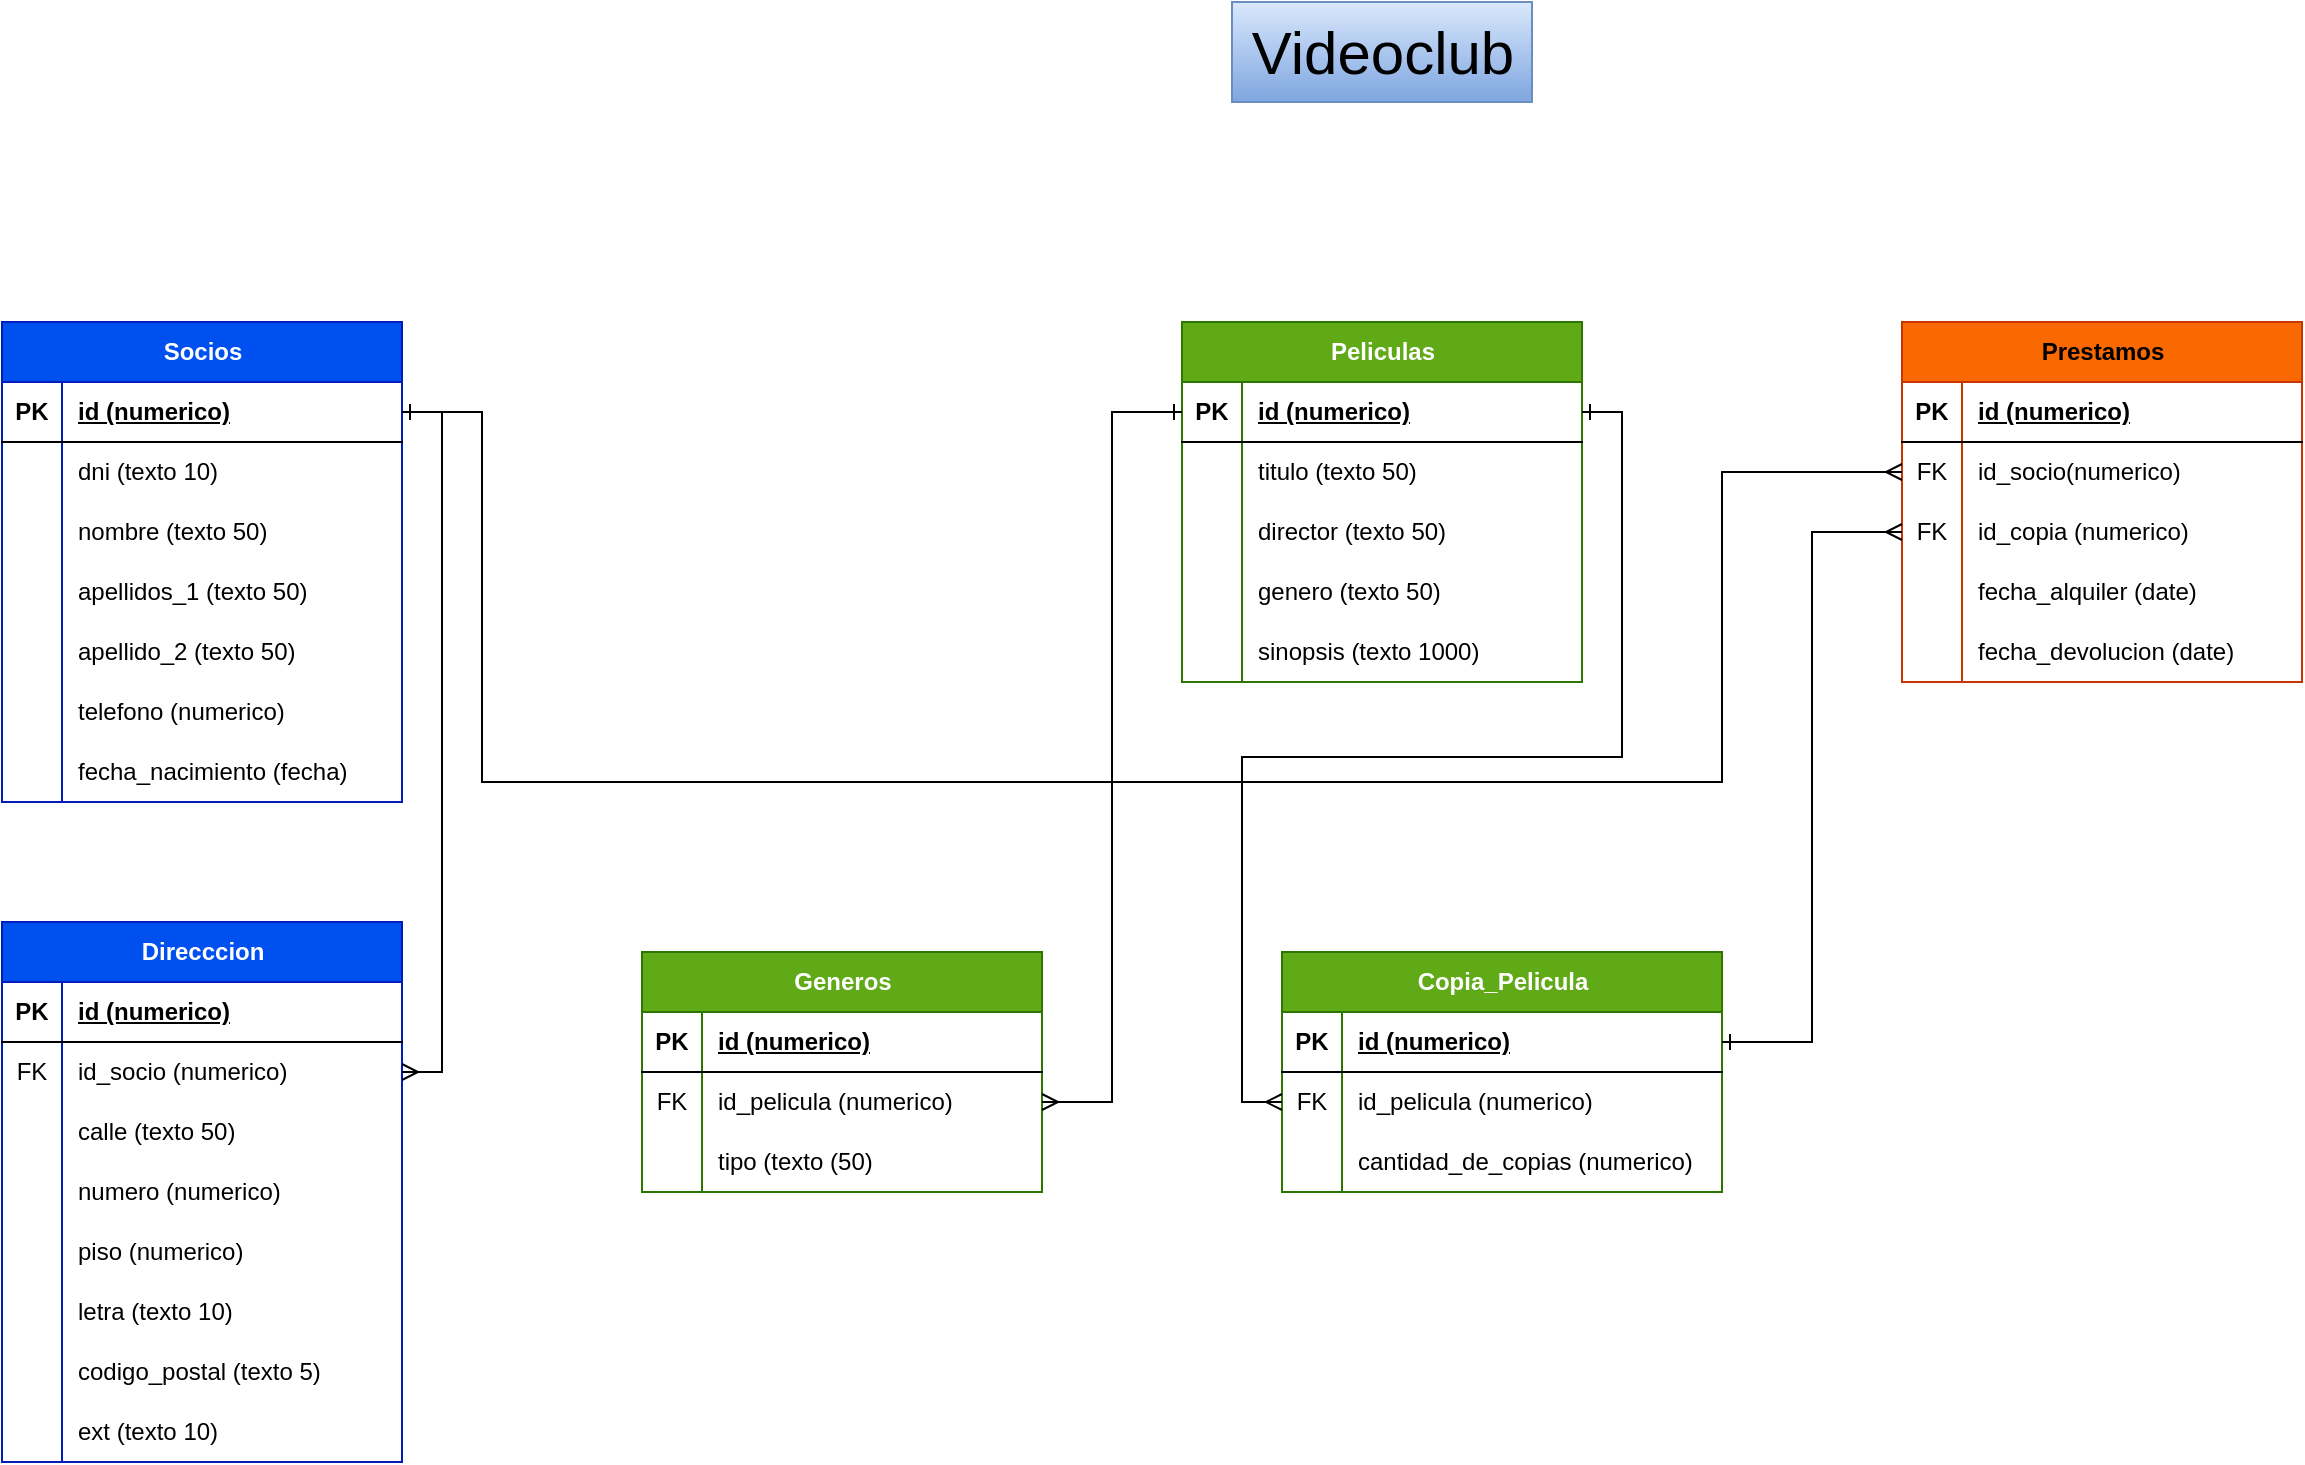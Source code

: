 <mxfile version="26.1.0">
  <diagram name="Página-1" id="KGXgBvn4rDJouVf98JMs">
    <mxGraphModel dx="2518" dy="1026" grid="1" gridSize="10" guides="1" tooltips="1" connect="1" arrows="1" fold="1" page="1" pageScale="1" pageWidth="827" pageHeight="1169" math="0" shadow="0">
      <root>
        <mxCell id="0" />
        <mxCell id="1" parent="0" />
        <mxCell id="zYPvkDO7XvLVKLvMutJ9-1" value="Socios" style="shape=table;startSize=30;container=1;collapsible=1;childLayout=tableLayout;fixedRows=1;rowLines=0;fontStyle=1;align=center;resizeLast=1;html=1;fillColor=#0050ef;fontColor=#ffffff;strokeColor=#001DBC;rounded=0;" parent="1" vertex="1">
          <mxGeometry x="-800" y="180" width="200" height="240" as="geometry" />
        </mxCell>
        <mxCell id="zYPvkDO7XvLVKLvMutJ9-2" value="" style="shape=tableRow;horizontal=0;startSize=0;swimlaneHead=0;swimlaneBody=0;fillColor=none;collapsible=0;dropTarget=0;points=[[0,0.5],[1,0.5]];portConstraint=eastwest;top=0;left=0;right=0;bottom=1;" parent="zYPvkDO7XvLVKLvMutJ9-1" vertex="1">
          <mxGeometry y="30" width="200" height="30" as="geometry" />
        </mxCell>
        <mxCell id="zYPvkDO7XvLVKLvMutJ9-3" value="PK" style="shape=partialRectangle;connectable=0;fillColor=none;top=0;left=0;bottom=0;right=0;fontStyle=1;overflow=hidden;whiteSpace=wrap;html=1;" parent="zYPvkDO7XvLVKLvMutJ9-2" vertex="1">
          <mxGeometry width="30" height="30" as="geometry">
            <mxRectangle width="30" height="30" as="alternateBounds" />
          </mxGeometry>
        </mxCell>
        <mxCell id="zYPvkDO7XvLVKLvMutJ9-4" value="id (numerico)" style="shape=partialRectangle;connectable=0;fillColor=none;top=0;left=0;bottom=0;right=0;align=left;spacingLeft=6;fontStyle=5;overflow=hidden;whiteSpace=wrap;html=1;" parent="zYPvkDO7XvLVKLvMutJ9-2" vertex="1">
          <mxGeometry x="30" width="170" height="30" as="geometry">
            <mxRectangle width="170" height="30" as="alternateBounds" />
          </mxGeometry>
        </mxCell>
        <mxCell id="zYPvkDO7XvLVKLvMutJ9-5" value="" style="shape=tableRow;horizontal=0;startSize=0;swimlaneHead=0;swimlaneBody=0;fillColor=none;collapsible=0;dropTarget=0;points=[[0,0.5],[1,0.5]];portConstraint=eastwest;top=0;left=0;right=0;bottom=0;" parent="zYPvkDO7XvLVKLvMutJ9-1" vertex="1">
          <mxGeometry y="60" width="200" height="30" as="geometry" />
        </mxCell>
        <mxCell id="zYPvkDO7XvLVKLvMutJ9-6" value="" style="shape=partialRectangle;connectable=0;fillColor=none;top=0;left=0;bottom=0;right=0;editable=1;overflow=hidden;whiteSpace=wrap;html=1;" parent="zYPvkDO7XvLVKLvMutJ9-5" vertex="1">
          <mxGeometry width="30" height="30" as="geometry">
            <mxRectangle width="30" height="30" as="alternateBounds" />
          </mxGeometry>
        </mxCell>
        <mxCell id="zYPvkDO7XvLVKLvMutJ9-7" value="dni (texto 10)" style="shape=partialRectangle;connectable=0;fillColor=none;top=0;left=0;bottom=0;right=0;align=left;spacingLeft=6;overflow=hidden;whiteSpace=wrap;html=1;" parent="zYPvkDO7XvLVKLvMutJ9-5" vertex="1">
          <mxGeometry x="30" width="170" height="30" as="geometry">
            <mxRectangle width="170" height="30" as="alternateBounds" />
          </mxGeometry>
        </mxCell>
        <mxCell id="zYPvkDO7XvLVKLvMutJ9-8" value="" style="shape=tableRow;horizontal=0;startSize=0;swimlaneHead=0;swimlaneBody=0;fillColor=none;collapsible=0;dropTarget=0;points=[[0,0.5],[1,0.5]];portConstraint=eastwest;top=0;left=0;right=0;bottom=0;" parent="zYPvkDO7XvLVKLvMutJ9-1" vertex="1">
          <mxGeometry y="90" width="200" height="30" as="geometry" />
        </mxCell>
        <mxCell id="zYPvkDO7XvLVKLvMutJ9-9" value="" style="shape=partialRectangle;connectable=0;fillColor=none;top=0;left=0;bottom=0;right=0;editable=1;overflow=hidden;whiteSpace=wrap;html=1;" parent="zYPvkDO7XvLVKLvMutJ9-8" vertex="1">
          <mxGeometry width="30" height="30" as="geometry">
            <mxRectangle width="30" height="30" as="alternateBounds" />
          </mxGeometry>
        </mxCell>
        <mxCell id="zYPvkDO7XvLVKLvMutJ9-10" value="nombre (texto 50)" style="shape=partialRectangle;connectable=0;fillColor=none;top=0;left=0;bottom=0;right=0;align=left;spacingLeft=6;overflow=hidden;whiteSpace=wrap;html=1;" parent="zYPvkDO7XvLVKLvMutJ9-8" vertex="1">
          <mxGeometry x="30" width="170" height="30" as="geometry">
            <mxRectangle width="170" height="30" as="alternateBounds" />
          </mxGeometry>
        </mxCell>
        <mxCell id="zYPvkDO7XvLVKLvMutJ9-11" value="" style="shape=tableRow;horizontal=0;startSize=0;swimlaneHead=0;swimlaneBody=0;fillColor=none;collapsible=0;dropTarget=0;points=[[0,0.5],[1,0.5]];portConstraint=eastwest;top=0;left=0;right=0;bottom=0;" parent="zYPvkDO7XvLVKLvMutJ9-1" vertex="1">
          <mxGeometry y="120" width="200" height="30" as="geometry" />
        </mxCell>
        <mxCell id="zYPvkDO7XvLVKLvMutJ9-12" value="" style="shape=partialRectangle;connectable=0;fillColor=none;top=0;left=0;bottom=0;right=0;editable=1;overflow=hidden;whiteSpace=wrap;html=1;" parent="zYPvkDO7XvLVKLvMutJ9-11" vertex="1">
          <mxGeometry width="30" height="30" as="geometry">
            <mxRectangle width="30" height="30" as="alternateBounds" />
          </mxGeometry>
        </mxCell>
        <mxCell id="zYPvkDO7XvLVKLvMutJ9-13" value="apellidos_1 (texto 50)" style="shape=partialRectangle;connectable=0;fillColor=none;top=0;left=0;bottom=0;right=0;align=left;spacingLeft=6;overflow=hidden;whiteSpace=wrap;html=1;" parent="zYPvkDO7XvLVKLvMutJ9-11" vertex="1">
          <mxGeometry x="30" width="170" height="30" as="geometry">
            <mxRectangle width="170" height="30" as="alternateBounds" />
          </mxGeometry>
        </mxCell>
        <mxCell id="zYPvkDO7XvLVKLvMutJ9-14" value="" style="shape=tableRow;horizontal=0;startSize=0;swimlaneHead=0;swimlaneBody=0;fillColor=none;collapsible=0;dropTarget=0;points=[[0,0.5],[1,0.5]];portConstraint=eastwest;top=0;left=0;right=0;bottom=0;" parent="zYPvkDO7XvLVKLvMutJ9-1" vertex="1">
          <mxGeometry y="150" width="200" height="30" as="geometry" />
        </mxCell>
        <mxCell id="zYPvkDO7XvLVKLvMutJ9-15" value="" style="shape=partialRectangle;connectable=0;fillColor=none;top=0;left=0;bottom=0;right=0;editable=1;overflow=hidden;whiteSpace=wrap;html=1;" parent="zYPvkDO7XvLVKLvMutJ9-14" vertex="1">
          <mxGeometry width="30" height="30" as="geometry">
            <mxRectangle width="30" height="30" as="alternateBounds" />
          </mxGeometry>
        </mxCell>
        <mxCell id="zYPvkDO7XvLVKLvMutJ9-16" value="apellido_2 (texto 50)" style="shape=partialRectangle;connectable=0;fillColor=none;top=0;left=0;bottom=0;right=0;align=left;spacingLeft=6;overflow=hidden;whiteSpace=wrap;html=1;" parent="zYPvkDO7XvLVKLvMutJ9-14" vertex="1">
          <mxGeometry x="30" width="170" height="30" as="geometry">
            <mxRectangle width="170" height="30" as="alternateBounds" />
          </mxGeometry>
        </mxCell>
        <mxCell id="zYPvkDO7XvLVKLvMutJ9-17" value="" style="shape=tableRow;horizontal=0;startSize=0;swimlaneHead=0;swimlaneBody=0;fillColor=none;collapsible=0;dropTarget=0;points=[[0,0.5],[1,0.5]];portConstraint=eastwest;top=0;left=0;right=0;bottom=0;" parent="zYPvkDO7XvLVKLvMutJ9-1" vertex="1">
          <mxGeometry y="180" width="200" height="30" as="geometry" />
        </mxCell>
        <mxCell id="zYPvkDO7XvLVKLvMutJ9-18" value="" style="shape=partialRectangle;connectable=0;fillColor=none;top=0;left=0;bottom=0;right=0;editable=1;overflow=hidden;whiteSpace=wrap;html=1;" parent="zYPvkDO7XvLVKLvMutJ9-17" vertex="1">
          <mxGeometry width="30" height="30" as="geometry">
            <mxRectangle width="30" height="30" as="alternateBounds" />
          </mxGeometry>
        </mxCell>
        <mxCell id="zYPvkDO7XvLVKLvMutJ9-19" value="telefono (numerico)" style="shape=partialRectangle;connectable=0;fillColor=none;top=0;left=0;bottom=0;right=0;align=left;spacingLeft=6;overflow=hidden;whiteSpace=wrap;html=1;" parent="zYPvkDO7XvLVKLvMutJ9-17" vertex="1">
          <mxGeometry x="30" width="170" height="30" as="geometry">
            <mxRectangle width="170" height="30" as="alternateBounds" />
          </mxGeometry>
        </mxCell>
        <mxCell id="zYPvkDO7XvLVKLvMutJ9-20" value="" style="shape=tableRow;horizontal=0;startSize=0;swimlaneHead=0;swimlaneBody=0;fillColor=none;collapsible=0;dropTarget=0;points=[[0,0.5],[1,0.5]];portConstraint=eastwest;top=0;left=0;right=0;bottom=0;" parent="zYPvkDO7XvLVKLvMutJ9-1" vertex="1">
          <mxGeometry y="210" width="200" height="30" as="geometry" />
        </mxCell>
        <mxCell id="zYPvkDO7XvLVKLvMutJ9-21" value="" style="shape=partialRectangle;connectable=0;fillColor=none;top=0;left=0;bottom=0;right=0;editable=1;overflow=hidden;whiteSpace=wrap;html=1;" parent="zYPvkDO7XvLVKLvMutJ9-20" vertex="1">
          <mxGeometry width="30" height="30" as="geometry">
            <mxRectangle width="30" height="30" as="alternateBounds" />
          </mxGeometry>
        </mxCell>
        <mxCell id="zYPvkDO7XvLVKLvMutJ9-22" value="fecha_nacimiento (fecha)" style="shape=partialRectangle;connectable=0;fillColor=none;top=0;left=0;bottom=0;right=0;align=left;spacingLeft=6;overflow=hidden;whiteSpace=wrap;html=1;" parent="zYPvkDO7XvLVKLvMutJ9-20" vertex="1">
          <mxGeometry x="30" width="170" height="30" as="geometry">
            <mxRectangle width="170" height="30" as="alternateBounds" />
          </mxGeometry>
        </mxCell>
        <mxCell id="zYPvkDO7XvLVKLvMutJ9-30" value="Direcccion" style="shape=table;startSize=30;container=1;collapsible=1;childLayout=tableLayout;fixedRows=1;rowLines=0;fontStyle=1;align=center;resizeLast=1;html=1;fillColor=#0050ef;fontColor=#ffffff;strokeColor=#001DBC;" parent="1" vertex="1">
          <mxGeometry x="-800" y="480" width="200" height="270" as="geometry" />
        </mxCell>
        <mxCell id="zYPvkDO7XvLVKLvMutJ9-31" value="" style="shape=tableRow;horizontal=0;startSize=0;swimlaneHead=0;swimlaneBody=0;fillColor=none;collapsible=0;dropTarget=0;points=[[0,0.5],[1,0.5]];portConstraint=eastwest;top=0;left=0;right=0;bottom=1;" parent="zYPvkDO7XvLVKLvMutJ9-30" vertex="1">
          <mxGeometry y="30" width="200" height="30" as="geometry" />
        </mxCell>
        <mxCell id="zYPvkDO7XvLVKLvMutJ9-32" value="PK" style="shape=partialRectangle;connectable=0;fillColor=none;top=0;left=0;bottom=0;right=0;fontStyle=1;overflow=hidden;whiteSpace=wrap;html=1;" parent="zYPvkDO7XvLVKLvMutJ9-31" vertex="1">
          <mxGeometry width="30" height="30" as="geometry">
            <mxRectangle width="30" height="30" as="alternateBounds" />
          </mxGeometry>
        </mxCell>
        <mxCell id="zYPvkDO7XvLVKLvMutJ9-33" value="id (numerico)" style="shape=partialRectangle;connectable=0;fillColor=none;top=0;left=0;bottom=0;right=0;align=left;spacingLeft=6;fontStyle=5;overflow=hidden;whiteSpace=wrap;html=1;" parent="zYPvkDO7XvLVKLvMutJ9-31" vertex="1">
          <mxGeometry x="30" width="170" height="30" as="geometry">
            <mxRectangle width="170" height="30" as="alternateBounds" />
          </mxGeometry>
        </mxCell>
        <mxCell id="zYPvkDO7XvLVKLvMutJ9-34" value="" style="shape=tableRow;horizontal=0;startSize=0;swimlaneHead=0;swimlaneBody=0;fillColor=none;collapsible=0;dropTarget=0;points=[[0,0.5],[1,0.5]];portConstraint=eastwest;top=0;left=0;right=0;bottom=0;" parent="zYPvkDO7XvLVKLvMutJ9-30" vertex="1">
          <mxGeometry y="60" width="200" height="30" as="geometry" />
        </mxCell>
        <mxCell id="zYPvkDO7XvLVKLvMutJ9-35" value="FK" style="shape=partialRectangle;connectable=0;fillColor=none;top=0;left=0;bottom=0;right=0;editable=1;overflow=hidden;whiteSpace=wrap;html=1;" parent="zYPvkDO7XvLVKLvMutJ9-34" vertex="1">
          <mxGeometry width="30" height="30" as="geometry">
            <mxRectangle width="30" height="30" as="alternateBounds" />
          </mxGeometry>
        </mxCell>
        <mxCell id="zYPvkDO7XvLVKLvMutJ9-36" value="id_socio (numerico)" style="shape=partialRectangle;connectable=0;fillColor=none;top=0;left=0;bottom=0;right=0;align=left;spacingLeft=6;overflow=hidden;whiteSpace=wrap;html=1;" parent="zYPvkDO7XvLVKLvMutJ9-34" vertex="1">
          <mxGeometry x="30" width="170" height="30" as="geometry">
            <mxRectangle width="170" height="30" as="alternateBounds" />
          </mxGeometry>
        </mxCell>
        <mxCell id="zYPvkDO7XvLVKLvMutJ9-37" value="" style="shape=tableRow;horizontal=0;startSize=0;swimlaneHead=0;swimlaneBody=0;fillColor=none;collapsible=0;dropTarget=0;points=[[0,0.5],[1,0.5]];portConstraint=eastwest;top=0;left=0;right=0;bottom=0;" parent="zYPvkDO7XvLVKLvMutJ9-30" vertex="1">
          <mxGeometry y="90" width="200" height="30" as="geometry" />
        </mxCell>
        <mxCell id="zYPvkDO7XvLVKLvMutJ9-38" value="" style="shape=partialRectangle;connectable=0;fillColor=none;top=0;left=0;bottom=0;right=0;editable=1;overflow=hidden;whiteSpace=wrap;html=1;" parent="zYPvkDO7XvLVKLvMutJ9-37" vertex="1">
          <mxGeometry width="30" height="30" as="geometry">
            <mxRectangle width="30" height="30" as="alternateBounds" />
          </mxGeometry>
        </mxCell>
        <mxCell id="zYPvkDO7XvLVKLvMutJ9-39" value="calle (texto 50)" style="shape=partialRectangle;connectable=0;fillColor=none;top=0;left=0;bottom=0;right=0;align=left;spacingLeft=6;overflow=hidden;whiteSpace=wrap;html=1;" parent="zYPvkDO7XvLVKLvMutJ9-37" vertex="1">
          <mxGeometry x="30" width="170" height="30" as="geometry">
            <mxRectangle width="170" height="30" as="alternateBounds" />
          </mxGeometry>
        </mxCell>
        <mxCell id="zYPvkDO7XvLVKLvMutJ9-40" value="" style="shape=tableRow;horizontal=0;startSize=0;swimlaneHead=0;swimlaneBody=0;fillColor=none;collapsible=0;dropTarget=0;points=[[0,0.5],[1,0.5]];portConstraint=eastwest;top=0;left=0;right=0;bottom=0;" parent="zYPvkDO7XvLVKLvMutJ9-30" vertex="1">
          <mxGeometry y="120" width="200" height="30" as="geometry" />
        </mxCell>
        <mxCell id="zYPvkDO7XvLVKLvMutJ9-41" value="" style="shape=partialRectangle;connectable=0;fillColor=none;top=0;left=0;bottom=0;right=0;editable=1;overflow=hidden;whiteSpace=wrap;html=1;" parent="zYPvkDO7XvLVKLvMutJ9-40" vertex="1">
          <mxGeometry width="30" height="30" as="geometry">
            <mxRectangle width="30" height="30" as="alternateBounds" />
          </mxGeometry>
        </mxCell>
        <mxCell id="zYPvkDO7XvLVKLvMutJ9-42" value="numero (numerico)" style="shape=partialRectangle;connectable=0;fillColor=none;top=0;left=0;bottom=0;right=0;align=left;spacingLeft=6;overflow=hidden;whiteSpace=wrap;html=1;" parent="zYPvkDO7XvLVKLvMutJ9-40" vertex="1">
          <mxGeometry x="30" width="170" height="30" as="geometry">
            <mxRectangle width="170" height="30" as="alternateBounds" />
          </mxGeometry>
        </mxCell>
        <mxCell id="zYPvkDO7XvLVKLvMutJ9-43" value="" style="shape=tableRow;horizontal=0;startSize=0;swimlaneHead=0;swimlaneBody=0;fillColor=none;collapsible=0;dropTarget=0;points=[[0,0.5],[1,0.5]];portConstraint=eastwest;top=0;left=0;right=0;bottom=0;" parent="zYPvkDO7XvLVKLvMutJ9-30" vertex="1">
          <mxGeometry y="150" width="200" height="30" as="geometry" />
        </mxCell>
        <mxCell id="zYPvkDO7XvLVKLvMutJ9-44" value="" style="shape=partialRectangle;connectable=0;fillColor=none;top=0;left=0;bottom=0;right=0;editable=1;overflow=hidden;whiteSpace=wrap;html=1;" parent="zYPvkDO7XvLVKLvMutJ9-43" vertex="1">
          <mxGeometry width="30" height="30" as="geometry">
            <mxRectangle width="30" height="30" as="alternateBounds" />
          </mxGeometry>
        </mxCell>
        <mxCell id="zYPvkDO7XvLVKLvMutJ9-45" value="piso (numerico)" style="shape=partialRectangle;connectable=0;fillColor=none;top=0;left=0;bottom=0;right=0;align=left;spacingLeft=6;overflow=hidden;whiteSpace=wrap;html=1;" parent="zYPvkDO7XvLVKLvMutJ9-43" vertex="1">
          <mxGeometry x="30" width="170" height="30" as="geometry">
            <mxRectangle width="170" height="30" as="alternateBounds" />
          </mxGeometry>
        </mxCell>
        <mxCell id="zYPvkDO7XvLVKLvMutJ9-46" value="" style="shape=tableRow;horizontal=0;startSize=0;swimlaneHead=0;swimlaneBody=0;fillColor=none;collapsible=0;dropTarget=0;points=[[0,0.5],[1,0.5]];portConstraint=eastwest;top=0;left=0;right=0;bottom=0;" parent="zYPvkDO7XvLVKLvMutJ9-30" vertex="1">
          <mxGeometry y="180" width="200" height="30" as="geometry" />
        </mxCell>
        <mxCell id="zYPvkDO7XvLVKLvMutJ9-47" value="" style="shape=partialRectangle;connectable=0;fillColor=none;top=0;left=0;bottom=0;right=0;editable=1;overflow=hidden;whiteSpace=wrap;html=1;" parent="zYPvkDO7XvLVKLvMutJ9-46" vertex="1">
          <mxGeometry width="30" height="30" as="geometry">
            <mxRectangle width="30" height="30" as="alternateBounds" />
          </mxGeometry>
        </mxCell>
        <mxCell id="zYPvkDO7XvLVKLvMutJ9-48" value="letra (texto 10)" style="shape=partialRectangle;connectable=0;fillColor=none;top=0;left=0;bottom=0;right=0;align=left;spacingLeft=6;overflow=hidden;whiteSpace=wrap;html=1;" parent="zYPvkDO7XvLVKLvMutJ9-46" vertex="1">
          <mxGeometry x="30" width="170" height="30" as="geometry">
            <mxRectangle width="170" height="30" as="alternateBounds" />
          </mxGeometry>
        </mxCell>
        <mxCell id="x_M9pIomD-I58SE5DRmN-2" value="" style="shape=tableRow;horizontal=0;startSize=0;swimlaneHead=0;swimlaneBody=0;fillColor=none;collapsible=0;dropTarget=0;points=[[0,0.5],[1,0.5]];portConstraint=eastwest;top=0;left=0;right=0;bottom=0;" vertex="1" parent="zYPvkDO7XvLVKLvMutJ9-30">
          <mxGeometry y="210" width="200" height="30" as="geometry" />
        </mxCell>
        <mxCell id="x_M9pIomD-I58SE5DRmN-3" value="" style="shape=partialRectangle;connectable=0;fillColor=none;top=0;left=0;bottom=0;right=0;editable=1;overflow=hidden;whiteSpace=wrap;html=1;" vertex="1" parent="x_M9pIomD-I58SE5DRmN-2">
          <mxGeometry width="30" height="30" as="geometry">
            <mxRectangle width="30" height="30" as="alternateBounds" />
          </mxGeometry>
        </mxCell>
        <mxCell id="x_M9pIomD-I58SE5DRmN-4" value="codigo_postal (texto 5)" style="shape=partialRectangle;connectable=0;fillColor=none;top=0;left=0;bottom=0;right=0;align=left;spacingLeft=6;overflow=hidden;whiteSpace=wrap;html=1;" vertex="1" parent="x_M9pIomD-I58SE5DRmN-2">
          <mxGeometry x="30" width="170" height="30" as="geometry">
            <mxRectangle width="170" height="30" as="alternateBounds" />
          </mxGeometry>
        </mxCell>
        <mxCell id="zYPvkDO7XvLVKLvMutJ9-223" value="" style="shape=tableRow;horizontal=0;startSize=0;swimlaneHead=0;swimlaneBody=0;fillColor=none;collapsible=0;dropTarget=0;points=[[0,0.5],[1,0.5]];portConstraint=eastwest;top=0;left=0;right=0;bottom=0;" parent="zYPvkDO7XvLVKLvMutJ9-30" vertex="1">
          <mxGeometry y="240" width="200" height="30" as="geometry" />
        </mxCell>
        <mxCell id="zYPvkDO7XvLVKLvMutJ9-224" value="" style="shape=partialRectangle;connectable=0;fillColor=none;top=0;left=0;bottom=0;right=0;editable=1;overflow=hidden;whiteSpace=wrap;html=1;" parent="zYPvkDO7XvLVKLvMutJ9-223" vertex="1">
          <mxGeometry width="30" height="30" as="geometry">
            <mxRectangle width="30" height="30" as="alternateBounds" />
          </mxGeometry>
        </mxCell>
        <mxCell id="zYPvkDO7XvLVKLvMutJ9-225" value="ext (texto 10)" style="shape=partialRectangle;connectable=0;fillColor=none;top=0;left=0;bottom=0;right=0;align=left;spacingLeft=6;overflow=hidden;whiteSpace=wrap;html=1;" parent="zYPvkDO7XvLVKLvMutJ9-223" vertex="1">
          <mxGeometry x="30" width="170" height="30" as="geometry">
            <mxRectangle width="170" height="30" as="alternateBounds" />
          </mxGeometry>
        </mxCell>
        <mxCell id="zYPvkDO7XvLVKLvMutJ9-49" value="&lt;span style=&quot;font-size: 30px;&quot;&gt;Videoclub&lt;/span&gt;" style="text;html=1;align=center;verticalAlign=middle;resizable=0;points=[];autosize=1;strokeColor=#6c8ebf;fillColor=#dae8fc;gradientColor=#7ea6e0;" parent="1" vertex="1">
          <mxGeometry x="-185" y="20" width="150" height="50" as="geometry" />
        </mxCell>
        <mxCell id="zYPvkDO7XvLVKLvMutJ9-52" value="Peliculas" style="shape=table;startSize=30;container=1;collapsible=1;childLayout=tableLayout;fixedRows=1;rowLines=0;fontStyle=1;align=center;resizeLast=1;html=1;fillColor=#60a917;fontColor=#ffffff;strokeColor=#2D7600;shadow=0;swimlaneFillColor=none;gradientColor=none;" parent="1" vertex="1">
          <mxGeometry x="-210" y="180" width="200" height="180" as="geometry" />
        </mxCell>
        <mxCell id="zYPvkDO7XvLVKLvMutJ9-53" value="" style="shape=tableRow;horizontal=0;startSize=0;swimlaneHead=0;swimlaneBody=0;fillColor=none;collapsible=0;dropTarget=0;points=[[0,0.5],[1,0.5]];portConstraint=eastwest;top=0;left=0;right=0;bottom=1;" parent="zYPvkDO7XvLVKLvMutJ9-52" vertex="1">
          <mxGeometry y="30" width="200" height="30" as="geometry" />
        </mxCell>
        <mxCell id="zYPvkDO7XvLVKLvMutJ9-54" value="PK" style="shape=partialRectangle;connectable=0;fillColor=none;top=0;left=0;bottom=0;right=0;fontStyle=1;overflow=hidden;whiteSpace=wrap;html=1;" parent="zYPvkDO7XvLVKLvMutJ9-53" vertex="1">
          <mxGeometry width="30" height="30" as="geometry">
            <mxRectangle width="30" height="30" as="alternateBounds" />
          </mxGeometry>
        </mxCell>
        <mxCell id="zYPvkDO7XvLVKLvMutJ9-55" value="id (numerico)" style="shape=partialRectangle;connectable=0;fillColor=none;top=0;left=0;bottom=0;right=0;align=left;spacingLeft=6;fontStyle=5;overflow=hidden;whiteSpace=wrap;html=1;" parent="zYPvkDO7XvLVKLvMutJ9-53" vertex="1">
          <mxGeometry x="30" width="170" height="30" as="geometry">
            <mxRectangle width="170" height="30" as="alternateBounds" />
          </mxGeometry>
        </mxCell>
        <mxCell id="zYPvkDO7XvLVKLvMutJ9-62" value="" style="shape=tableRow;horizontal=0;startSize=0;swimlaneHead=0;swimlaneBody=0;fillColor=none;collapsible=0;dropTarget=0;points=[[0,0.5],[1,0.5]];portConstraint=eastwest;top=0;left=0;right=0;bottom=0;" parent="zYPvkDO7XvLVKLvMutJ9-52" vertex="1">
          <mxGeometry y="60" width="200" height="30" as="geometry" />
        </mxCell>
        <mxCell id="zYPvkDO7XvLVKLvMutJ9-63" value="" style="shape=partialRectangle;connectable=0;fillColor=none;top=0;left=0;bottom=0;right=0;editable=1;overflow=hidden;whiteSpace=wrap;html=1;" parent="zYPvkDO7XvLVKLvMutJ9-62" vertex="1">
          <mxGeometry width="30" height="30" as="geometry">
            <mxRectangle width="30" height="30" as="alternateBounds" />
          </mxGeometry>
        </mxCell>
        <mxCell id="zYPvkDO7XvLVKLvMutJ9-64" value="titulo (texto 50)" style="shape=partialRectangle;connectable=0;fillColor=none;top=0;left=0;bottom=0;right=0;align=left;spacingLeft=6;overflow=hidden;whiteSpace=wrap;html=1;" parent="zYPvkDO7XvLVKLvMutJ9-62" vertex="1">
          <mxGeometry x="30" width="170" height="30" as="geometry">
            <mxRectangle width="170" height="30" as="alternateBounds" />
          </mxGeometry>
        </mxCell>
        <mxCell id="zYPvkDO7XvLVKLvMutJ9-65" value="" style="shape=tableRow;horizontal=0;startSize=0;swimlaneHead=0;swimlaneBody=0;fillColor=none;collapsible=0;dropTarget=0;points=[[0,0.5],[1,0.5]];portConstraint=eastwest;top=0;left=0;right=0;bottom=0;" parent="zYPvkDO7XvLVKLvMutJ9-52" vertex="1">
          <mxGeometry y="90" width="200" height="30" as="geometry" />
        </mxCell>
        <mxCell id="zYPvkDO7XvLVKLvMutJ9-66" value="" style="shape=partialRectangle;connectable=0;fillColor=none;top=0;left=0;bottom=0;right=0;editable=1;overflow=hidden;whiteSpace=wrap;html=1;" parent="zYPvkDO7XvLVKLvMutJ9-65" vertex="1">
          <mxGeometry width="30" height="30" as="geometry">
            <mxRectangle width="30" height="30" as="alternateBounds" />
          </mxGeometry>
        </mxCell>
        <mxCell id="zYPvkDO7XvLVKLvMutJ9-67" value="director (texto 50)" style="shape=partialRectangle;connectable=0;fillColor=none;top=0;left=0;bottom=0;right=0;align=left;spacingLeft=6;overflow=hidden;whiteSpace=wrap;html=1;" parent="zYPvkDO7XvLVKLvMutJ9-65" vertex="1">
          <mxGeometry x="30" width="170" height="30" as="geometry">
            <mxRectangle width="170" height="30" as="alternateBounds" />
          </mxGeometry>
        </mxCell>
        <mxCell id="XRs3WjzhPvPhQZvqJ76D-17" value="" style="shape=tableRow;horizontal=0;startSize=0;swimlaneHead=0;swimlaneBody=0;fillColor=none;collapsible=0;dropTarget=0;points=[[0,0.5],[1,0.5]];portConstraint=eastwest;top=0;left=0;right=0;bottom=0;" parent="zYPvkDO7XvLVKLvMutJ9-52" vertex="1">
          <mxGeometry y="120" width="200" height="30" as="geometry" />
        </mxCell>
        <mxCell id="XRs3WjzhPvPhQZvqJ76D-18" value="" style="shape=partialRectangle;connectable=0;fillColor=none;top=0;left=0;bottom=0;right=0;editable=1;overflow=hidden;whiteSpace=wrap;html=1;" parent="XRs3WjzhPvPhQZvqJ76D-17" vertex="1">
          <mxGeometry width="30" height="30" as="geometry">
            <mxRectangle width="30" height="30" as="alternateBounds" />
          </mxGeometry>
        </mxCell>
        <mxCell id="XRs3WjzhPvPhQZvqJ76D-19" value="genero (texto 50)" style="shape=partialRectangle;connectable=0;fillColor=none;top=0;left=0;bottom=0;right=0;align=left;spacingLeft=6;overflow=hidden;whiteSpace=wrap;html=1;" parent="XRs3WjzhPvPhQZvqJ76D-17" vertex="1">
          <mxGeometry x="30" width="170" height="30" as="geometry">
            <mxRectangle width="170" height="30" as="alternateBounds" />
          </mxGeometry>
        </mxCell>
        <mxCell id="zYPvkDO7XvLVKLvMutJ9-195" value="" style="shape=tableRow;horizontal=0;startSize=0;swimlaneHead=0;swimlaneBody=0;fillColor=none;collapsible=0;dropTarget=0;points=[[0,0.5],[1,0.5]];portConstraint=eastwest;top=0;left=0;right=0;bottom=0;" parent="zYPvkDO7XvLVKLvMutJ9-52" vertex="1">
          <mxGeometry y="150" width="200" height="30" as="geometry" />
        </mxCell>
        <mxCell id="zYPvkDO7XvLVKLvMutJ9-196" value="" style="shape=partialRectangle;connectable=0;fillColor=none;top=0;left=0;bottom=0;right=0;editable=1;overflow=hidden;whiteSpace=wrap;html=1;" parent="zYPvkDO7XvLVKLvMutJ9-195" vertex="1">
          <mxGeometry width="30" height="30" as="geometry">
            <mxRectangle width="30" height="30" as="alternateBounds" />
          </mxGeometry>
        </mxCell>
        <mxCell id="zYPvkDO7XvLVKLvMutJ9-197" value="sinopsis (texto 1000)" style="shape=partialRectangle;connectable=0;fillColor=none;top=0;left=0;bottom=0;right=0;align=left;spacingLeft=6;overflow=hidden;whiteSpace=wrap;html=1;" parent="zYPvkDO7XvLVKLvMutJ9-195" vertex="1">
          <mxGeometry x="30" width="170" height="30" as="geometry">
            <mxRectangle width="170" height="30" as="alternateBounds" />
          </mxGeometry>
        </mxCell>
        <mxCell id="zYPvkDO7XvLVKLvMutJ9-68" value="Prestamos" style="shape=table;startSize=30;container=1;collapsible=1;childLayout=tableLayout;fixedRows=1;rowLines=0;fontStyle=1;align=center;resizeLast=1;html=1;fillColor=#fa6800;strokeColor=#C73500;fontColor=#000000;" parent="1" vertex="1">
          <mxGeometry x="150" y="180" width="200" height="180" as="geometry" />
        </mxCell>
        <mxCell id="zYPvkDO7XvLVKLvMutJ9-69" value="" style="shape=tableRow;horizontal=0;startSize=0;swimlaneHead=0;swimlaneBody=0;fillColor=none;collapsible=0;dropTarget=0;points=[[0,0.5],[1,0.5]];portConstraint=eastwest;top=0;left=0;right=0;bottom=1;" parent="zYPvkDO7XvLVKLvMutJ9-68" vertex="1">
          <mxGeometry y="30" width="200" height="30" as="geometry" />
        </mxCell>
        <mxCell id="zYPvkDO7XvLVKLvMutJ9-70" value="PK" style="shape=partialRectangle;connectable=0;fillColor=none;top=0;left=0;bottom=0;right=0;fontStyle=1;overflow=hidden;whiteSpace=wrap;html=1;" parent="zYPvkDO7XvLVKLvMutJ9-69" vertex="1">
          <mxGeometry width="30" height="30" as="geometry">
            <mxRectangle width="30" height="30" as="alternateBounds" />
          </mxGeometry>
        </mxCell>
        <mxCell id="zYPvkDO7XvLVKLvMutJ9-71" value="id (numerico)" style="shape=partialRectangle;connectable=0;fillColor=none;top=0;left=0;bottom=0;right=0;align=left;spacingLeft=6;fontStyle=5;overflow=hidden;whiteSpace=wrap;html=1;" parent="zYPvkDO7XvLVKLvMutJ9-69" vertex="1">
          <mxGeometry x="30" width="170" height="30" as="geometry">
            <mxRectangle width="170" height="30" as="alternateBounds" />
          </mxGeometry>
        </mxCell>
        <mxCell id="zYPvkDO7XvLVKLvMutJ9-72" value="" style="shape=tableRow;horizontal=0;startSize=0;swimlaneHead=0;swimlaneBody=0;fillColor=none;collapsible=0;dropTarget=0;points=[[0,0.5],[1,0.5]];portConstraint=eastwest;top=0;left=0;right=0;bottom=0;" parent="zYPvkDO7XvLVKLvMutJ9-68" vertex="1">
          <mxGeometry y="60" width="200" height="30" as="geometry" />
        </mxCell>
        <mxCell id="zYPvkDO7XvLVKLvMutJ9-73" value="FK" style="shape=partialRectangle;connectable=0;fillColor=none;top=0;left=0;bottom=0;right=0;editable=1;overflow=hidden;whiteSpace=wrap;html=1;" parent="zYPvkDO7XvLVKLvMutJ9-72" vertex="1">
          <mxGeometry width="30" height="30" as="geometry">
            <mxRectangle width="30" height="30" as="alternateBounds" />
          </mxGeometry>
        </mxCell>
        <mxCell id="zYPvkDO7XvLVKLvMutJ9-74" value="id_socio(numerico)" style="shape=partialRectangle;connectable=0;fillColor=none;top=0;left=0;bottom=0;right=0;align=left;spacingLeft=6;overflow=hidden;whiteSpace=wrap;html=1;" parent="zYPvkDO7XvLVKLvMutJ9-72" vertex="1">
          <mxGeometry x="30" width="170" height="30" as="geometry">
            <mxRectangle width="170" height="30" as="alternateBounds" />
          </mxGeometry>
        </mxCell>
        <mxCell id="zYPvkDO7XvLVKLvMutJ9-75" value="" style="shape=tableRow;horizontal=0;startSize=0;swimlaneHead=0;swimlaneBody=0;fillColor=none;collapsible=0;dropTarget=0;points=[[0,0.5],[1,0.5]];portConstraint=eastwest;top=0;left=0;right=0;bottom=0;" parent="zYPvkDO7XvLVKLvMutJ9-68" vertex="1">
          <mxGeometry y="90" width="200" height="30" as="geometry" />
        </mxCell>
        <mxCell id="zYPvkDO7XvLVKLvMutJ9-76" value="FK" style="shape=partialRectangle;connectable=0;fillColor=none;top=0;left=0;bottom=0;right=0;editable=1;overflow=hidden;whiteSpace=wrap;html=1;" parent="zYPvkDO7XvLVKLvMutJ9-75" vertex="1">
          <mxGeometry width="30" height="30" as="geometry">
            <mxRectangle width="30" height="30" as="alternateBounds" />
          </mxGeometry>
        </mxCell>
        <mxCell id="zYPvkDO7XvLVKLvMutJ9-77" value="id_copia (numerico)" style="shape=partialRectangle;connectable=0;fillColor=none;top=0;left=0;bottom=0;right=0;align=left;spacingLeft=6;overflow=hidden;whiteSpace=wrap;html=1;" parent="zYPvkDO7XvLVKLvMutJ9-75" vertex="1">
          <mxGeometry x="30" width="170" height="30" as="geometry">
            <mxRectangle width="170" height="30" as="alternateBounds" />
          </mxGeometry>
        </mxCell>
        <mxCell id="zYPvkDO7XvLVKLvMutJ9-78" value="" style="shape=tableRow;horizontal=0;startSize=0;swimlaneHead=0;swimlaneBody=0;fillColor=none;collapsible=0;dropTarget=0;points=[[0,0.5],[1,0.5]];portConstraint=eastwest;top=0;left=0;right=0;bottom=0;" parent="zYPvkDO7XvLVKLvMutJ9-68" vertex="1">
          <mxGeometry y="120" width="200" height="30" as="geometry" />
        </mxCell>
        <mxCell id="zYPvkDO7XvLVKLvMutJ9-79" value="" style="shape=partialRectangle;connectable=0;fillColor=none;top=0;left=0;bottom=0;right=0;editable=1;overflow=hidden;whiteSpace=wrap;html=1;" parent="zYPvkDO7XvLVKLvMutJ9-78" vertex="1">
          <mxGeometry width="30" height="30" as="geometry">
            <mxRectangle width="30" height="30" as="alternateBounds" />
          </mxGeometry>
        </mxCell>
        <mxCell id="zYPvkDO7XvLVKLvMutJ9-80" value="fecha_alquiler (date)" style="shape=partialRectangle;connectable=0;fillColor=none;top=0;left=0;bottom=0;right=0;align=left;spacingLeft=6;overflow=hidden;whiteSpace=wrap;html=1;" parent="zYPvkDO7XvLVKLvMutJ9-78" vertex="1">
          <mxGeometry x="30" width="170" height="30" as="geometry">
            <mxRectangle width="170" height="30" as="alternateBounds" />
          </mxGeometry>
        </mxCell>
        <mxCell id="zYPvkDO7XvLVKLvMutJ9-81" value="" style="shape=tableRow;horizontal=0;startSize=0;swimlaneHead=0;swimlaneBody=0;fillColor=none;collapsible=0;dropTarget=0;points=[[0,0.5],[1,0.5]];portConstraint=eastwest;top=0;left=0;right=0;bottom=0;" parent="zYPvkDO7XvLVKLvMutJ9-68" vertex="1">
          <mxGeometry y="150" width="200" height="30" as="geometry" />
        </mxCell>
        <mxCell id="zYPvkDO7XvLVKLvMutJ9-82" value="" style="shape=partialRectangle;connectable=0;fillColor=none;top=0;left=0;bottom=0;right=0;editable=1;overflow=hidden;whiteSpace=wrap;html=1;" parent="zYPvkDO7XvLVKLvMutJ9-81" vertex="1">
          <mxGeometry width="30" height="30" as="geometry">
            <mxRectangle width="30" height="30" as="alternateBounds" />
          </mxGeometry>
        </mxCell>
        <mxCell id="zYPvkDO7XvLVKLvMutJ9-83" value="fecha_devolucion (date)" style="shape=partialRectangle;connectable=0;fillColor=none;top=0;left=0;bottom=0;right=0;align=left;spacingLeft=6;overflow=hidden;whiteSpace=wrap;html=1;" parent="zYPvkDO7XvLVKLvMutJ9-81" vertex="1">
          <mxGeometry x="30" width="170" height="30" as="geometry">
            <mxRectangle width="170" height="30" as="alternateBounds" />
          </mxGeometry>
        </mxCell>
        <mxCell id="zYPvkDO7XvLVKLvMutJ9-152" value="Copia_Pelicula" style="shape=table;startSize=30;container=1;collapsible=1;childLayout=tableLayout;fixedRows=1;rowLines=0;fontStyle=1;align=center;resizeLast=1;html=1;fillColor=#60a917;fontColor=#ffffff;strokeColor=#2D7600;shadow=0;swimlaneFillColor=none;gradientColor=none;" parent="1" vertex="1">
          <mxGeometry x="-160" y="495" width="220" height="120" as="geometry" />
        </mxCell>
        <mxCell id="zYPvkDO7XvLVKLvMutJ9-153" value="" style="shape=tableRow;horizontal=0;startSize=0;swimlaneHead=0;swimlaneBody=0;fillColor=none;collapsible=0;dropTarget=0;points=[[0,0.5],[1,0.5]];portConstraint=eastwest;top=0;left=0;right=0;bottom=1;" parent="zYPvkDO7XvLVKLvMutJ9-152" vertex="1">
          <mxGeometry y="30" width="220" height="30" as="geometry" />
        </mxCell>
        <mxCell id="zYPvkDO7XvLVKLvMutJ9-154" value="PK" style="shape=partialRectangle;connectable=0;fillColor=none;top=0;left=0;bottom=0;right=0;fontStyle=1;overflow=hidden;whiteSpace=wrap;html=1;" parent="zYPvkDO7XvLVKLvMutJ9-153" vertex="1">
          <mxGeometry width="30" height="30" as="geometry">
            <mxRectangle width="30" height="30" as="alternateBounds" />
          </mxGeometry>
        </mxCell>
        <mxCell id="zYPvkDO7XvLVKLvMutJ9-155" value="id (numerico)" style="shape=partialRectangle;connectable=0;fillColor=none;top=0;left=0;bottom=0;right=0;align=left;spacingLeft=6;fontStyle=5;overflow=hidden;whiteSpace=wrap;html=1;" parent="zYPvkDO7XvLVKLvMutJ9-153" vertex="1">
          <mxGeometry x="30" width="190" height="30" as="geometry">
            <mxRectangle width="190" height="30" as="alternateBounds" />
          </mxGeometry>
        </mxCell>
        <mxCell id="zYPvkDO7XvLVKLvMutJ9-159" value="" style="shape=tableRow;horizontal=0;startSize=0;swimlaneHead=0;swimlaneBody=0;fillColor=none;collapsible=0;dropTarget=0;points=[[0,0.5],[1,0.5]];portConstraint=eastwest;top=0;left=0;right=0;bottom=0;" parent="zYPvkDO7XvLVKLvMutJ9-152" vertex="1">
          <mxGeometry y="60" width="220" height="30" as="geometry" />
        </mxCell>
        <mxCell id="zYPvkDO7XvLVKLvMutJ9-160" value="FK" style="shape=partialRectangle;connectable=0;fillColor=none;top=0;left=0;bottom=0;right=0;editable=1;overflow=hidden;whiteSpace=wrap;html=1;" parent="zYPvkDO7XvLVKLvMutJ9-159" vertex="1">
          <mxGeometry width="30" height="30" as="geometry">
            <mxRectangle width="30" height="30" as="alternateBounds" />
          </mxGeometry>
        </mxCell>
        <mxCell id="zYPvkDO7XvLVKLvMutJ9-161" value="id_pelicula (numerico)" style="shape=partialRectangle;connectable=0;fillColor=none;top=0;left=0;bottom=0;right=0;align=left;spacingLeft=6;overflow=hidden;whiteSpace=wrap;html=1;" parent="zYPvkDO7XvLVKLvMutJ9-159" vertex="1">
          <mxGeometry x="30" width="190" height="30" as="geometry">
            <mxRectangle width="190" height="30" as="alternateBounds" />
          </mxGeometry>
        </mxCell>
        <mxCell id="XRs3WjzhPvPhQZvqJ76D-14" value="" style="shape=tableRow;horizontal=0;startSize=0;swimlaneHead=0;swimlaneBody=0;fillColor=none;collapsible=0;dropTarget=0;points=[[0,0.5],[1,0.5]];portConstraint=eastwest;top=0;left=0;right=0;bottom=0;" parent="zYPvkDO7XvLVKLvMutJ9-152" vertex="1">
          <mxGeometry y="90" width="220" height="30" as="geometry" />
        </mxCell>
        <mxCell id="XRs3WjzhPvPhQZvqJ76D-15" value="" style="shape=partialRectangle;connectable=0;fillColor=none;top=0;left=0;bottom=0;right=0;editable=1;overflow=hidden;whiteSpace=wrap;html=1;" parent="XRs3WjzhPvPhQZvqJ76D-14" vertex="1">
          <mxGeometry width="30" height="30" as="geometry">
            <mxRectangle width="30" height="30" as="alternateBounds" />
          </mxGeometry>
        </mxCell>
        <mxCell id="XRs3WjzhPvPhQZvqJ76D-16" value="cantidad_de_copias (numerico)" style="shape=partialRectangle;connectable=0;fillColor=none;top=0;left=0;bottom=0;right=0;align=left;spacingLeft=6;overflow=hidden;whiteSpace=wrap;html=1;" parent="XRs3WjzhPvPhQZvqJ76D-14" vertex="1">
          <mxGeometry x="30" width="190" height="30" as="geometry">
            <mxRectangle width="190" height="30" as="alternateBounds" />
          </mxGeometry>
        </mxCell>
        <mxCell id="zYPvkDO7XvLVKLvMutJ9-201" style="edgeStyle=orthogonalEdgeStyle;rounded=0;orthogonalLoop=1;jettySize=auto;html=1;entryX=1;entryY=0.5;entryDx=0;entryDy=0;endArrow=ERmany;endFill=0;startArrow=ERone;startFill=0;" parent="1" source="zYPvkDO7XvLVKLvMutJ9-2" target="zYPvkDO7XvLVKLvMutJ9-34" edge="1">
          <mxGeometry relative="1" as="geometry">
            <Array as="points">
              <mxPoint x="-580" y="225" />
              <mxPoint x="-580" y="555" />
            </Array>
          </mxGeometry>
        </mxCell>
        <mxCell id="zYPvkDO7XvLVKLvMutJ9-202" style="edgeStyle=orthogonalEdgeStyle;rounded=0;orthogonalLoop=1;jettySize=auto;html=1;entryX=0;entryY=0.5;entryDx=0;entryDy=0;endArrow=ERmany;endFill=0;startArrow=ERone;startFill=0;" parent="1" source="zYPvkDO7XvLVKLvMutJ9-2" target="zYPvkDO7XvLVKLvMutJ9-72" edge="1">
          <mxGeometry relative="1" as="geometry">
            <Array as="points">
              <mxPoint x="-560" y="225" />
              <mxPoint x="-560" y="410" />
              <mxPoint x="60" y="410" />
              <mxPoint x="60" y="255" />
            </Array>
          </mxGeometry>
        </mxCell>
        <mxCell id="zYPvkDO7XvLVKLvMutJ9-234" style="edgeStyle=orthogonalEdgeStyle;rounded=0;orthogonalLoop=1;jettySize=auto;html=1;entryX=0;entryY=0.5;entryDx=0;entryDy=0;endArrow=ERmany;endFill=0;startArrow=ERone;startFill=0;" parent="1" source="zYPvkDO7XvLVKLvMutJ9-53" target="zYPvkDO7XvLVKLvMutJ9-159" edge="1">
          <mxGeometry relative="1" as="geometry" />
        </mxCell>
        <mxCell id="zYPvkDO7XvLVKLvMutJ9-237" value="Generos" style="shape=table;startSize=30;container=1;collapsible=1;childLayout=tableLayout;fixedRows=1;rowLines=0;fontStyle=1;align=center;resizeLast=1;html=1;fillColor=#60a917;fontColor=#ffffff;strokeColor=#2D7600;shadow=0;swimlaneFillColor=none;gradientColor=none;" parent="1" vertex="1">
          <mxGeometry x="-480" y="495" width="200" height="120" as="geometry" />
        </mxCell>
        <mxCell id="zYPvkDO7XvLVKLvMutJ9-238" value="" style="shape=tableRow;horizontal=0;startSize=0;swimlaneHead=0;swimlaneBody=0;fillColor=none;collapsible=0;dropTarget=0;points=[[0,0.5],[1,0.5]];portConstraint=eastwest;top=0;left=0;right=0;bottom=1;" parent="zYPvkDO7XvLVKLvMutJ9-237" vertex="1">
          <mxGeometry y="30" width="200" height="30" as="geometry" />
        </mxCell>
        <mxCell id="zYPvkDO7XvLVKLvMutJ9-239" value="PK" style="shape=partialRectangle;connectable=0;fillColor=none;top=0;left=0;bottom=0;right=0;fontStyle=1;overflow=hidden;whiteSpace=wrap;html=1;" parent="zYPvkDO7XvLVKLvMutJ9-238" vertex="1">
          <mxGeometry width="30" height="30" as="geometry">
            <mxRectangle width="30" height="30" as="alternateBounds" />
          </mxGeometry>
        </mxCell>
        <mxCell id="zYPvkDO7XvLVKLvMutJ9-240" value="id (numerico)" style="shape=partialRectangle;connectable=0;fillColor=none;top=0;left=0;bottom=0;right=0;align=left;spacingLeft=6;fontStyle=5;overflow=hidden;whiteSpace=wrap;html=1;" parent="zYPvkDO7XvLVKLvMutJ9-238" vertex="1">
          <mxGeometry x="30" width="170" height="30" as="geometry">
            <mxRectangle width="170" height="30" as="alternateBounds" />
          </mxGeometry>
        </mxCell>
        <mxCell id="zYPvkDO7XvLVKLvMutJ9-241" value="" style="shape=tableRow;horizontal=0;startSize=0;swimlaneHead=0;swimlaneBody=0;fillColor=none;collapsible=0;dropTarget=0;points=[[0,0.5],[1,0.5]];portConstraint=eastwest;top=0;left=0;right=0;bottom=0;" parent="zYPvkDO7XvLVKLvMutJ9-237" vertex="1">
          <mxGeometry y="60" width="200" height="30" as="geometry" />
        </mxCell>
        <mxCell id="zYPvkDO7XvLVKLvMutJ9-242" value="FK" style="shape=partialRectangle;connectable=0;fillColor=none;top=0;left=0;bottom=0;right=0;editable=1;overflow=hidden;whiteSpace=wrap;html=1;" parent="zYPvkDO7XvLVKLvMutJ9-241" vertex="1">
          <mxGeometry width="30" height="30" as="geometry">
            <mxRectangle width="30" height="30" as="alternateBounds" />
          </mxGeometry>
        </mxCell>
        <mxCell id="zYPvkDO7XvLVKLvMutJ9-243" value="id_pelicula (numerico)" style="shape=partialRectangle;connectable=0;fillColor=none;top=0;left=0;bottom=0;right=0;align=left;spacingLeft=6;overflow=hidden;whiteSpace=wrap;html=1;" parent="zYPvkDO7XvLVKLvMutJ9-241" vertex="1">
          <mxGeometry x="30" width="170" height="30" as="geometry">
            <mxRectangle width="170" height="30" as="alternateBounds" />
          </mxGeometry>
        </mxCell>
        <mxCell id="XRs3WjzhPvPhQZvqJ76D-11" value="" style="shape=tableRow;horizontal=0;startSize=0;swimlaneHead=0;swimlaneBody=0;fillColor=none;collapsible=0;dropTarget=0;points=[[0,0.5],[1,0.5]];portConstraint=eastwest;top=0;left=0;right=0;bottom=0;" parent="zYPvkDO7XvLVKLvMutJ9-237" vertex="1">
          <mxGeometry y="90" width="200" height="30" as="geometry" />
        </mxCell>
        <mxCell id="XRs3WjzhPvPhQZvqJ76D-12" value="" style="shape=partialRectangle;connectable=0;fillColor=none;top=0;left=0;bottom=0;right=0;editable=1;overflow=hidden;whiteSpace=wrap;html=1;" parent="XRs3WjzhPvPhQZvqJ76D-11" vertex="1">
          <mxGeometry width="30" height="30" as="geometry">
            <mxRectangle width="30" height="30" as="alternateBounds" />
          </mxGeometry>
        </mxCell>
        <mxCell id="XRs3WjzhPvPhQZvqJ76D-13" value="tipo (texto (50)" style="shape=partialRectangle;connectable=0;fillColor=none;top=0;left=0;bottom=0;right=0;align=left;spacingLeft=6;overflow=hidden;whiteSpace=wrap;html=1;" parent="XRs3WjzhPvPhQZvqJ76D-11" vertex="1">
          <mxGeometry x="30" width="170" height="30" as="geometry">
            <mxRectangle width="170" height="30" as="alternateBounds" />
          </mxGeometry>
        </mxCell>
        <mxCell id="zYPvkDO7XvLVKLvMutJ9-246" style="edgeStyle=orthogonalEdgeStyle;rounded=0;orthogonalLoop=1;jettySize=auto;html=1;entryX=0;entryY=0.5;entryDx=0;entryDy=0;exitX=1;exitY=0.5;exitDx=0;exitDy=0;endArrow=ERmany;endFill=0;startArrow=ERone;startFill=0;" parent="1" source="zYPvkDO7XvLVKLvMutJ9-153" target="zYPvkDO7XvLVKLvMutJ9-75" edge="1">
          <mxGeometry relative="1" as="geometry" />
        </mxCell>
        <mxCell id="x_M9pIomD-I58SE5DRmN-1" style="edgeStyle=orthogonalEdgeStyle;rounded=0;orthogonalLoop=1;jettySize=auto;html=1;entryX=1;entryY=0.5;entryDx=0;entryDy=0;endArrow=ERmany;endFill=0;startArrow=ERone;startFill=0;" edge="1" parent="1" source="zYPvkDO7XvLVKLvMutJ9-53" target="zYPvkDO7XvLVKLvMutJ9-241">
          <mxGeometry relative="1" as="geometry" />
        </mxCell>
      </root>
    </mxGraphModel>
  </diagram>
</mxfile>
